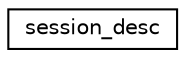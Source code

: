 digraph "Graphical Class Hierarchy"
{
 // INTERACTIVE_SVG=YES
 // LATEX_PDF_SIZE
  edge [fontname="Helvetica",fontsize="10",labelfontname="Helvetica",labelfontsize="10"];
  node [fontname="Helvetica",fontsize="10",shape=record];
  rankdir="LR";
  Node0 [label="session_desc",height=0.2,width=0.4,color="black", fillcolor="white", style="filled",URL="$structsession__desc.html",tooltip=" "];
}
